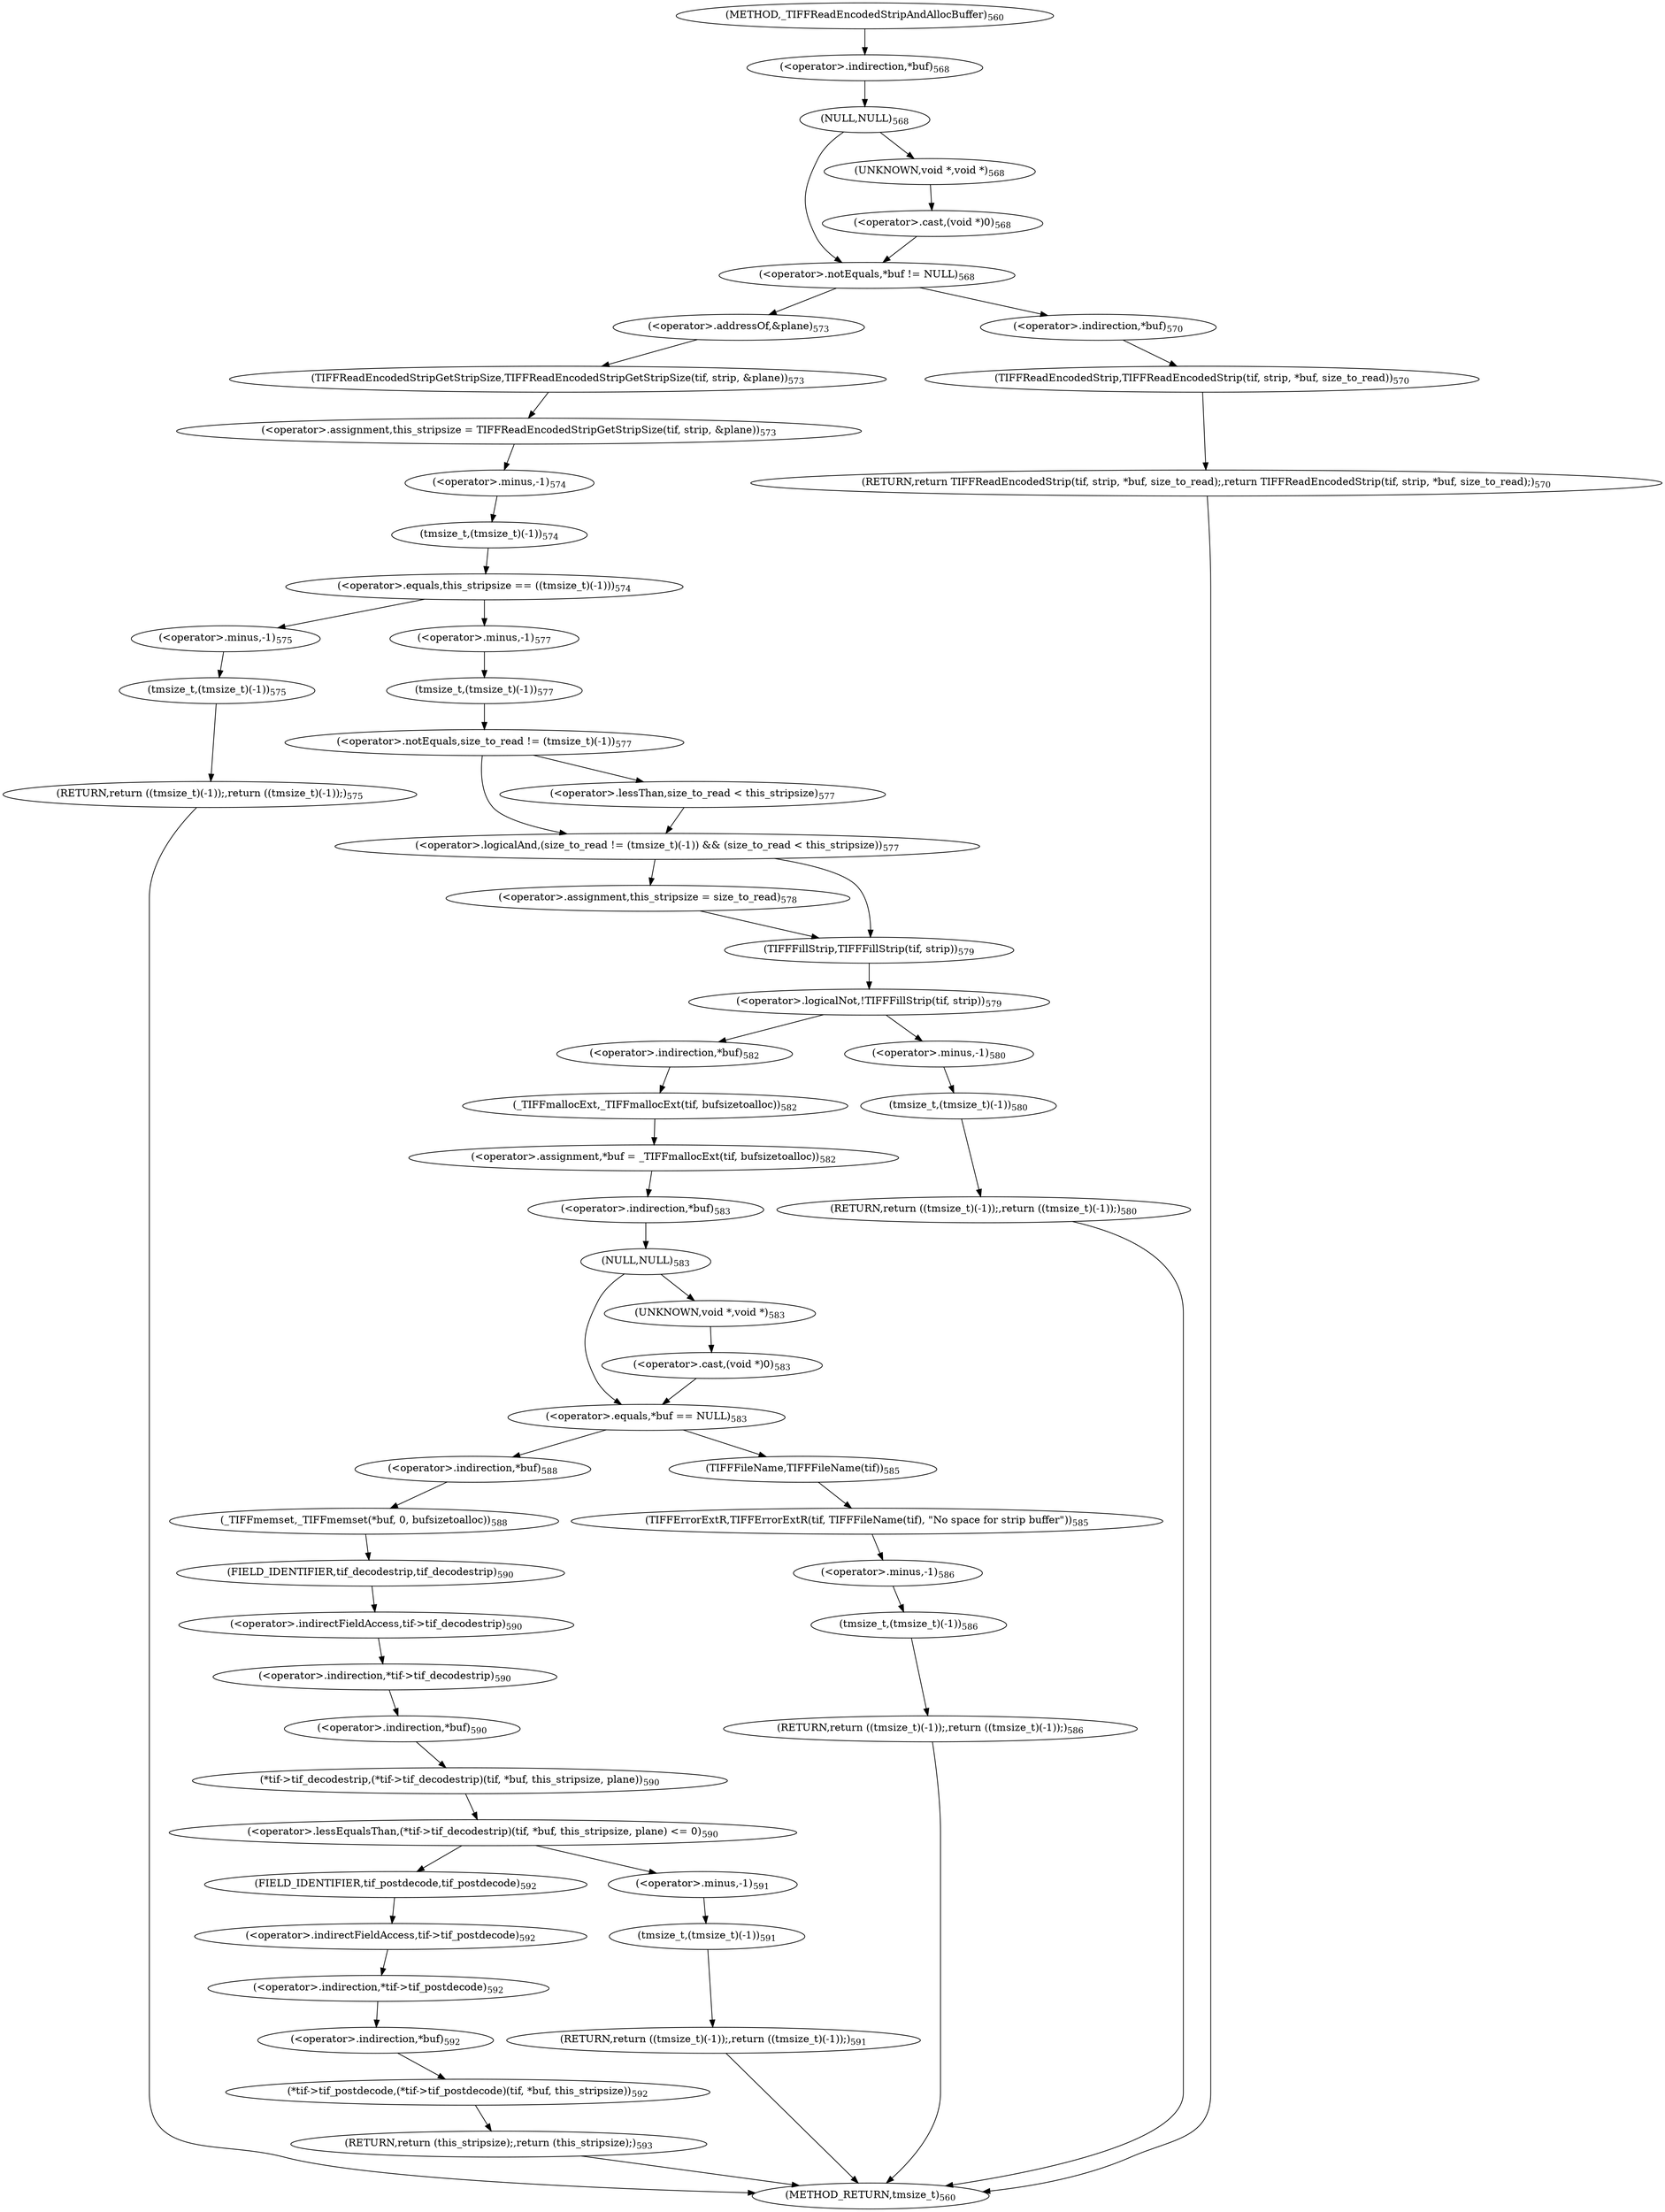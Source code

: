 digraph "_TIFFReadEncodedStripAndAllocBuffer" {  
"75123" [label = <(&lt;operator&gt;.assignment,this_stripsize = TIFFReadEncodedStripGetStripSize(tif, strip, &amp;plane))<SUB>573</SUB>> ]
"75165" [label = <(&lt;operator&gt;.assignment,*buf = _TIFFmallocExt(tif, bufsizetoalloc))<SUB>582</SUB>> ]
"75190" [label = <(_TIFFmemset,_TIFFmemset(*buf, 0, bufsizetoalloc))<SUB>588</SUB>> ]
"75213" [label = <(*tif-&gt;tif_postdecode,(*tif-&gt;tif_postdecode)(tif, *buf, this_stripsize))<SUB>592</SUB>> ]
"75222" [label = <(RETURN,return (this_stripsize);,return (this_stripsize);)<SUB>593</SUB>> ]
"75107" [label = <(&lt;operator&gt;.notEquals,*buf != NULL)<SUB>568</SUB>> ]
"75125" [label = <(TIFFReadEncodedStripGetStripSize,TIFFReadEncodedStripGetStripSize(tif, strip, &amp;plane))<SUB>573</SUB>> ]
"75131" [label = <(&lt;operator&gt;.equals,this_stripsize == ((tmsize_t)(-1)))<SUB>574</SUB>> ]
"75142" [label = <(&lt;operator&gt;.logicalAnd,(size_to_read != (tmsize_t)(-1)) &amp;&amp; (size_to_read &lt; this_stripsize))<SUB>577</SUB>> ]
"75156" [label = <(&lt;operator&gt;.logicalNot,!TIFFFillStrip(tif, strip))<SUB>579</SUB>> ]
"75166" [label = <(&lt;operator&gt;.indirection,*buf)<SUB>582</SUB>> ]
"75168" [label = <(_TIFFmallocExt,_TIFFmallocExt(tif, bufsizetoalloc))<SUB>582</SUB>> ]
"75172" [label = <(&lt;operator&gt;.equals,*buf == NULL)<SUB>583</SUB>> ]
"75191" [label = <(&lt;operator&gt;.indirection,*buf)<SUB>588</SUB>> ]
"75196" [label = <(&lt;operator&gt;.lessEqualsThan,(*tif-&gt;tif_decodestrip)(tif, *buf, this_stripsize, plane) &lt;= 0)<SUB>590</SUB>> ]
"75214" [label = <(&lt;operator&gt;.indirection,*tif-&gt;tif_postdecode)<SUB>592</SUB>> ]
"75219" [label = <(&lt;operator&gt;.indirection,*buf)<SUB>592</SUB>> ]
"75108" [label = <(&lt;operator&gt;.indirection,*buf)<SUB>568</SUB>> ]
"75110" [label = <(NULL,NULL)<SUB>568</SUB>> ]
"75116" [label = <(RETURN,return TIFFReadEncodedStrip(tif, strip, *buf, size_to_read);,return TIFFReadEncodedStrip(tif, strip, *buf, size_to_read);)<SUB>570</SUB>> ]
"75128" [label = <(&lt;operator&gt;.addressOf,&amp;plane)<SUB>573</SUB>> ]
"75133" [label = <(tmsize_t,(tmsize_t)(-1))<SUB>574</SUB>> ]
"75137" [label = <(RETURN,return ((tmsize_t)(-1));,return ((tmsize_t)(-1));)<SUB>575</SUB>> ]
"75143" [label = <(&lt;operator&gt;.notEquals,size_to_read != (tmsize_t)(-1))<SUB>577</SUB>> ]
"75148" [label = <(&lt;operator&gt;.lessThan,size_to_read &lt; this_stripsize)<SUB>577</SUB>> ]
"75152" [label = <(&lt;operator&gt;.assignment,this_stripsize = size_to_read)<SUB>578</SUB>> ]
"75157" [label = <(TIFFFillStrip,TIFFFillStrip(tif, strip))<SUB>579</SUB>> ]
"75161" [label = <(RETURN,return ((tmsize_t)(-1));,return ((tmsize_t)(-1));)<SUB>580</SUB>> ]
"75173" [label = <(&lt;operator&gt;.indirection,*buf)<SUB>583</SUB>> ]
"75175" [label = <(NULL,NULL)<SUB>583</SUB>> ]
"75181" [label = <(TIFFErrorExtR,TIFFErrorExtR(tif, TIFFFileName(tif), &quot;No space for strip buffer&quot;))<SUB>585</SUB>> ]
"75186" [label = <(RETURN,return ((tmsize_t)(-1));,return ((tmsize_t)(-1));)<SUB>586</SUB>> ]
"75197" [label = <(*tif-&gt;tif_decodestrip,(*tif-&gt;tif_decodestrip)(tif, *buf, this_stripsize, plane))<SUB>590</SUB>> ]
"75209" [label = <(RETURN,return ((tmsize_t)(-1));,return ((tmsize_t)(-1));)<SUB>591</SUB>> ]
"75215" [label = <(&lt;operator&gt;.indirectFieldAccess,tif-&gt;tif_postdecode)<SUB>592</SUB>> ]
"75117" [label = <(TIFFReadEncodedStrip,TIFFReadEncodedStrip(tif, strip, *buf, size_to_read))<SUB>570</SUB>> ]
"75134" [label = <(&lt;operator&gt;.minus,-1)<SUB>574</SUB>> ]
"75138" [label = <(tmsize_t,(tmsize_t)(-1))<SUB>575</SUB>> ]
"75145" [label = <(tmsize_t,(tmsize_t)(-1))<SUB>577</SUB>> ]
"75162" [label = <(tmsize_t,(tmsize_t)(-1))<SUB>580</SUB>> ]
"75183" [label = <(TIFFFileName,TIFFFileName(tif))<SUB>585</SUB>> ]
"75187" [label = <(tmsize_t,(tmsize_t)(-1))<SUB>586</SUB>> ]
"75198" [label = <(&lt;operator&gt;.indirection,*tif-&gt;tif_decodestrip)<SUB>590</SUB>> ]
"75203" [label = <(&lt;operator&gt;.indirection,*buf)<SUB>590</SUB>> ]
"75210" [label = <(tmsize_t,(tmsize_t)(-1))<SUB>591</SUB>> ]
"75217" [label = <(FIELD_IDENTIFIER,tif_postdecode,tif_postdecode)<SUB>592</SUB>> ]
"75112" [label = <(&lt;operator&gt;.cast,(void *)0)<SUB>568</SUB>> ]
"75120" [label = <(&lt;operator&gt;.indirection,*buf)<SUB>570</SUB>> ]
"75139" [label = <(&lt;operator&gt;.minus,-1)<SUB>575</SUB>> ]
"75146" [label = <(&lt;operator&gt;.minus,-1)<SUB>577</SUB>> ]
"75163" [label = <(&lt;operator&gt;.minus,-1)<SUB>580</SUB>> ]
"75177" [label = <(&lt;operator&gt;.cast,(void *)0)<SUB>583</SUB>> ]
"75188" [label = <(&lt;operator&gt;.minus,-1)<SUB>586</SUB>> ]
"75199" [label = <(&lt;operator&gt;.indirectFieldAccess,tif-&gt;tif_decodestrip)<SUB>590</SUB>> ]
"75211" [label = <(&lt;operator&gt;.minus,-1)<SUB>591</SUB>> ]
"75113" [label = <(UNKNOWN,void *,void *)<SUB>568</SUB>> ]
"75178" [label = <(UNKNOWN,void *,void *)<SUB>583</SUB>> ]
"75201" [label = <(FIELD_IDENTIFIER,tif_decodestrip,tif_decodestrip)<SUB>590</SUB>> ]
"75097" [label = <(METHOD,_TIFFReadEncodedStripAndAllocBuffer)<SUB>560</SUB>> ]
"75224" [label = <(METHOD_RETURN,tmsize_t)<SUB>560</SUB>> ]
  "75123" -> "75134" 
  "75165" -> "75173" 
  "75190" -> "75201" 
  "75213" -> "75222" 
  "75222" -> "75224" 
  "75107" -> "75120" 
  "75107" -> "75128" 
  "75125" -> "75123" 
  "75131" -> "75139" 
  "75131" -> "75146" 
  "75142" -> "75152" 
  "75142" -> "75157" 
  "75156" -> "75163" 
  "75156" -> "75166" 
  "75166" -> "75168" 
  "75168" -> "75165" 
  "75172" -> "75183" 
  "75172" -> "75191" 
  "75191" -> "75190" 
  "75196" -> "75211" 
  "75196" -> "75217" 
  "75214" -> "75219" 
  "75219" -> "75213" 
  "75108" -> "75110" 
  "75110" -> "75113" 
  "75110" -> "75107" 
  "75116" -> "75224" 
  "75128" -> "75125" 
  "75133" -> "75131" 
  "75137" -> "75224" 
  "75143" -> "75142" 
  "75143" -> "75148" 
  "75148" -> "75142" 
  "75152" -> "75157" 
  "75157" -> "75156" 
  "75161" -> "75224" 
  "75173" -> "75175" 
  "75175" -> "75178" 
  "75175" -> "75172" 
  "75181" -> "75188" 
  "75186" -> "75224" 
  "75197" -> "75196" 
  "75209" -> "75224" 
  "75215" -> "75214" 
  "75117" -> "75116" 
  "75134" -> "75133" 
  "75138" -> "75137" 
  "75145" -> "75143" 
  "75162" -> "75161" 
  "75183" -> "75181" 
  "75187" -> "75186" 
  "75198" -> "75203" 
  "75203" -> "75197" 
  "75210" -> "75209" 
  "75217" -> "75215" 
  "75112" -> "75107" 
  "75120" -> "75117" 
  "75139" -> "75138" 
  "75146" -> "75145" 
  "75163" -> "75162" 
  "75177" -> "75172" 
  "75188" -> "75187" 
  "75199" -> "75198" 
  "75211" -> "75210" 
  "75113" -> "75112" 
  "75178" -> "75177" 
  "75201" -> "75199" 
  "75097" -> "75108" 
}
